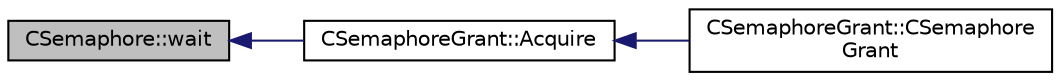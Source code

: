 digraph "CSemaphore::wait"
{
  edge [fontname="Helvetica",fontsize="10",labelfontname="Helvetica",labelfontsize="10"];
  node [fontname="Helvetica",fontsize="10",shape=record];
  rankdir="LR";
  Node15 [label="CSemaphore::wait",height=0.2,width=0.4,color="black", fillcolor="grey75", style="filled", fontcolor="black"];
  Node15 -> Node16 [dir="back",color="midnightblue",fontsize="10",style="solid",fontname="Helvetica"];
  Node16 [label="CSemaphoreGrant::Acquire",height=0.2,width=0.4,color="black", fillcolor="white", style="filled",URL="$class_c_semaphore_grant.html#ac52976968379ea8e2470cfba877c3e89"];
  Node16 -> Node17 [dir="back",color="midnightblue",fontsize="10",style="solid",fontname="Helvetica"];
  Node17 [label="CSemaphoreGrant::CSemaphore\lGrant",height=0.2,width=0.4,color="black", fillcolor="white", style="filled",URL="$class_c_semaphore_grant.html#a5998c457c7c223a8257166161d12b355"];
}
